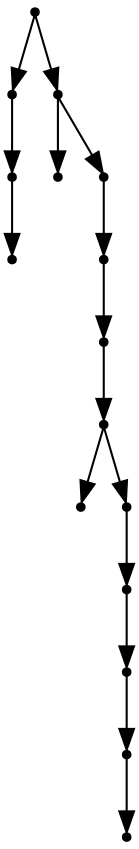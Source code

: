 digraph {
  15 [shape=point];
  2 [shape=point];
  1 [shape=point];
  0 [shape=point];
  14 [shape=point];
  3 [shape=point];
  13 [shape=point];
  12 [shape=point];
  11 [shape=point];
  10 [shape=point];
  4 [shape=point];
  9 [shape=point];
  8 [shape=point];
  7 [shape=point];
  6 [shape=point];
  5 [shape=point];
15 -> 2;
2 -> 1;
1 -> 0;
15 -> 14;
14 -> 3;
14 -> 13;
13 -> 12;
12 -> 11;
11 -> 10;
10 -> 4;
10 -> 9;
9 -> 8;
8 -> 7;
7 -> 6;
6 -> 5;
}
